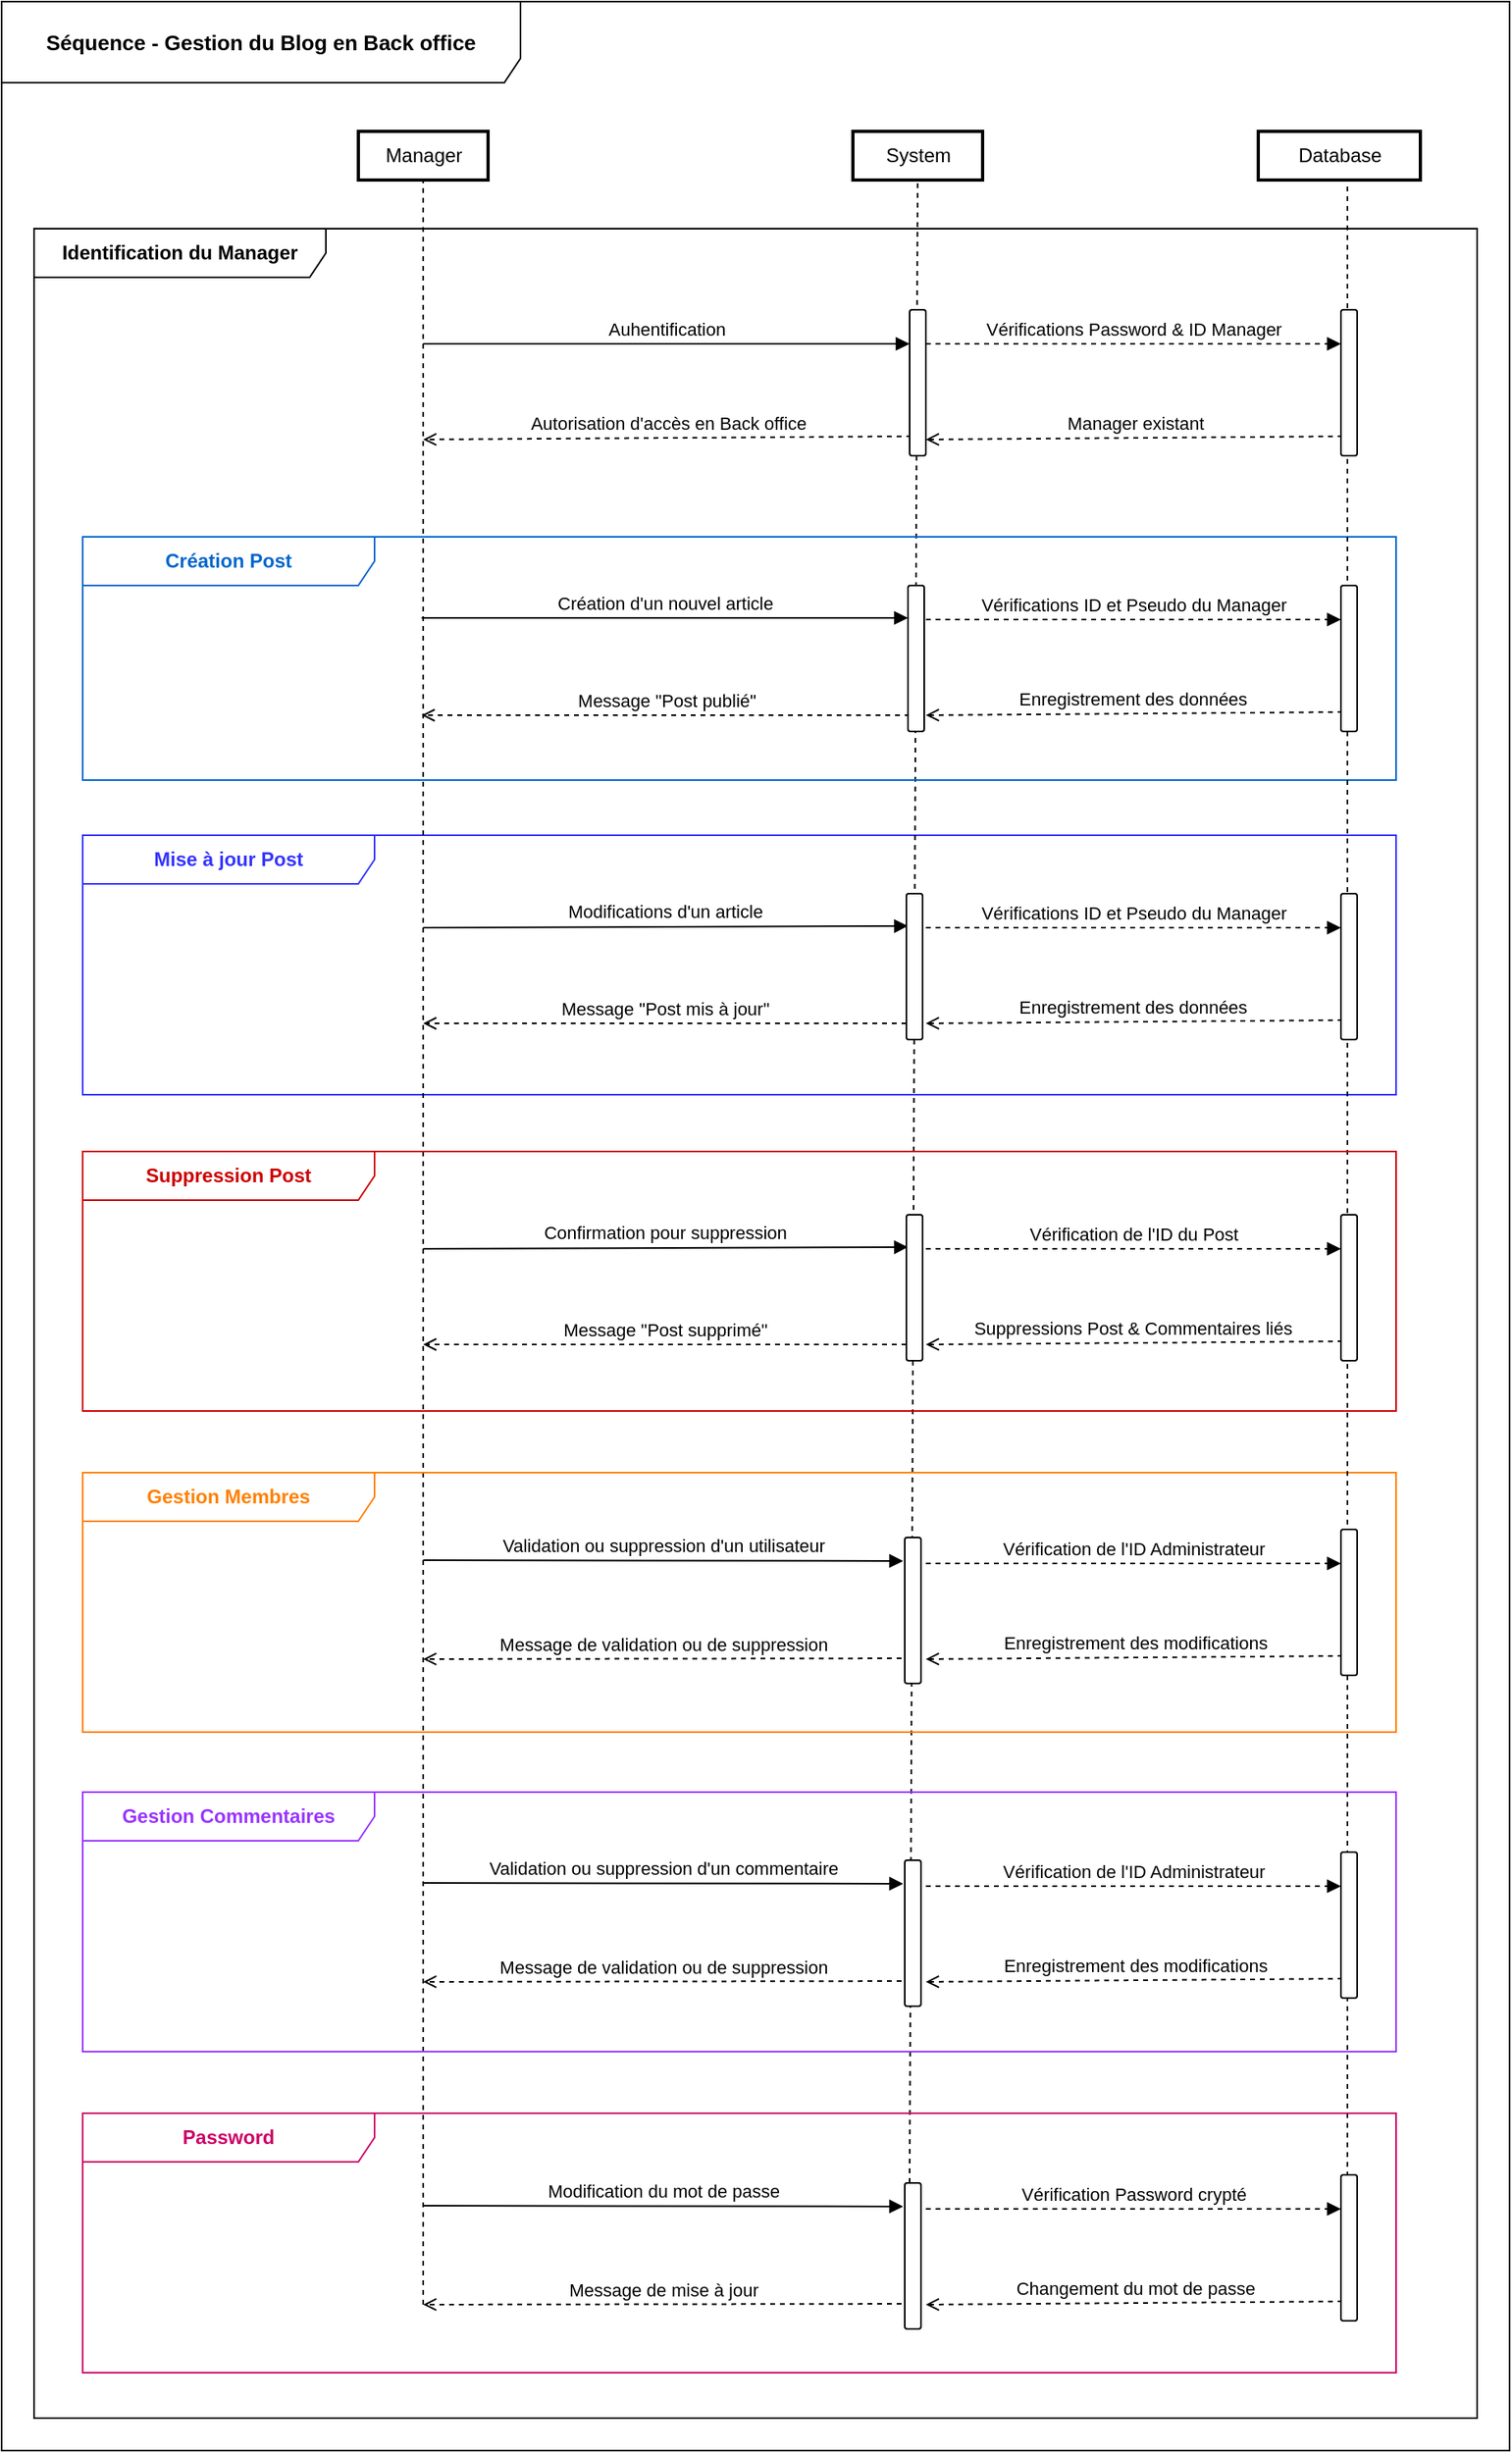 <mxfile version="14.2.6" type="device" pages="3"><diagram id="ELJ9bG99DdslOL1aCos2" name="Page-1"><mxGraphModel dx="2741" dy="540" grid="1" gridSize="10" guides="1" tooltips="1" connect="1" arrows="1" fold="1" page="1" pageScale="1" pageWidth="827" pageHeight="1169" math="0" shadow="0"><root><mxCell id="0"/><mxCell id="1" parent="0"/><mxCell id="jCpgom1voVL1OBIqrfLK-1" value="&lt;div style=&quot;text-align: left&quot;&gt;&lt;span style=&quot;background-color: rgb(255 , 255 , 255)&quot;&gt;&lt;b&gt;&lt;font style=&quot;font-size: 13px&quot;&gt;Séquence - Gestion du Blog en Back office&lt;/font&gt;&lt;/b&gt;&lt;/span&gt;&lt;/div&gt;" style="shape=umlFrame;whiteSpace=wrap;html=1;gradientColor=none;swimlaneFillColor=#ffffff;width=320;height=50;" vertex="1" parent="1"><mxGeometry x="-830" y="70" width="930" height="1510" as="geometry"/></mxCell><mxCell id="jCpgom1voVL1OBIqrfLK-2" value="&lt;div style=&quot;text-align: left&quot;&gt;&lt;span style=&quot;background-color: rgb(255 , 255 , 255)&quot;&gt;&lt;b&gt;Identification du Manager&lt;/b&gt;&lt;/span&gt;&lt;/div&gt;" style="shape=umlFrame;whiteSpace=wrap;html=1;swimlaneFillColor=none;width=180;height=30;" vertex="1" parent="1"><mxGeometry x="-810" y="210" width="890" height="1350" as="geometry"/></mxCell><mxCell id="jCpgom1voVL1OBIqrfLK-3" value="&lt;div style=&quot;text-align: left&quot;&gt;&lt;span style=&quot;background-color: rgb(255 , 255 , 255)&quot;&gt;&lt;b&gt;&lt;font color=&quot;#3333ff&quot;&gt;Mise à jour Post&lt;/font&gt;&lt;/b&gt;&lt;/span&gt;&lt;/div&gt;" style="shape=umlFrame;whiteSpace=wrap;html=1;swimlaneFillColor=none;width=180;height=30;strokeColor=#3333FF;" vertex="1" parent="1"><mxGeometry x="-780" y="584" width="810" height="160" as="geometry"/></mxCell><mxCell id="jCpgom1voVL1OBIqrfLK-4" value="System" style="html=1;rounded=0;perimeterSpacing=2;strokeWidth=2;" vertex="1" parent="1"><mxGeometry x="-305" y="150" width="80" height="30" as="geometry"/></mxCell><mxCell id="jCpgom1voVL1OBIqrfLK-5" value="" style="endArrow=none;dashed=1;html=1;exitX=0.3;exitY=0;exitDx=0;exitDy=0;exitPerimeter=0;" edge="1" parent="1" source="jCpgom1voVL1OBIqrfLK-52" target="jCpgom1voVL1OBIqrfLK-4"><mxGeometry width="50" height="50" relative="1" as="geometry"><mxPoint x="-269" y="982" as="sourcePoint"/><mxPoint x="215.118" y="179.765" as="targetPoint"/></mxGeometry></mxCell><mxCell id="jCpgom1voVL1OBIqrfLK-6" value="" style="endArrow=none;dashed=1;html=1;entryX=0.944;entryY=0.458;entryDx=0;entryDy=0;entryPerimeter=0;" edge="1" parent="1"><mxGeometry width="50" height="50" relative="1" as="geometry"><mxPoint x="-570" y="1490" as="sourcePoint"/><mxPoint x="-570.014" y="177.502" as="targetPoint"/></mxGeometry></mxCell><mxCell id="jCpgom1voVL1OBIqrfLK-7" value="Manager" style="html=1;rounded=0;perimeterSpacing=2;strokeWidth=2;" vertex="1" parent="1"><mxGeometry x="-610" y="150" width="80" height="30" as="geometry"/></mxCell><mxCell id="jCpgom1voVL1OBIqrfLK-8" value="&lt;div style=&quot;text-align: left&quot;&gt;&lt;span style=&quot;background-color: rgb(255 , 255 , 255)&quot;&gt;&lt;b&gt;&lt;font color=&quot;#0066cc&quot;&gt;Création Post&lt;/font&gt;&lt;/b&gt;&lt;/span&gt;&lt;/div&gt;" style="shape=umlFrame;whiteSpace=wrap;html=1;swimlaneFillColor=none;width=180;height=30;strokeColor=#0066CC;" vertex="1" parent="1"><mxGeometry x="-780" y="400" width="810" height="150" as="geometry"/></mxCell><mxCell id="jCpgom1voVL1OBIqrfLK-9" value="Modifications d'un article" style="html=1;verticalAlign=bottom;endArrow=block;fontSize=11;entryX=0.1;entryY=0.222;entryDx=0;entryDy=0;entryPerimeter=0;" edge="1" parent="1" target="jCpgom1voVL1OBIqrfLK-10"><mxGeometry width="80" relative="1" as="geometry"><mxPoint x="-570" y="641" as="sourcePoint"/><mxPoint x="-320" y="640" as="targetPoint"/></mxGeometry></mxCell><mxCell id="jCpgom1voVL1OBIqrfLK-10" value="" style="html=1;points=[];perimeter=orthogonalPerimeter;rounded=1;gradientColor=none;" vertex="1" parent="1"><mxGeometry x="-272" y="620" width="10" height="90" as="geometry"/></mxCell><mxCell id="jCpgom1voVL1OBIqrfLK-11" value="Message &quot;Post mis à jour&quot;" style="html=1;verticalAlign=bottom;endArrow=open;fontSize=11;dashed=1;endFill=0;exitX=0;exitY=0.889;exitDx=0;exitDy=0;exitPerimeter=0;" edge="1" parent="1" source="jCpgom1voVL1OBIqrfLK-10"><mxGeometry width="80" relative="1" as="geometry"><mxPoint x="-330" y="700" as="sourcePoint"/><mxPoint x="-570" y="700" as="targetPoint"/></mxGeometry></mxCell><mxCell id="jCpgom1voVL1OBIqrfLK-12" value="&lt;div style=&quot;text-align: left&quot;&gt;&lt;span style=&quot;background-color: rgb(255 , 255 , 255)&quot;&gt;&lt;b&gt;&lt;font color=&quot;#ff8000&quot;&gt;Gestion Membres&lt;/font&gt;&lt;/b&gt;&lt;/span&gt;&lt;/div&gt;" style="shape=umlFrame;whiteSpace=wrap;html=1;swimlaneFillColor=none;width=180;height=30;strokeColor=#FF8000;" vertex="1" parent="1"><mxGeometry x="-780" y="977" width="810" height="160" as="geometry"/></mxCell><mxCell id="jCpgom1voVL1OBIqrfLK-13" value="" style="html=1;points=[];perimeter=orthogonalPerimeter;rounded=1;gradientColor=none;" vertex="1" parent="1"><mxGeometry x="-273" y="1017" width="10" height="90" as="geometry"/></mxCell><mxCell id="jCpgom1voVL1OBIqrfLK-14" value="Database" style="html=1;rounded=0;perimeterSpacing=2;strokeWidth=2;" vertex="1" parent="1"><mxGeometry x="-55" y="150" width="100" height="30" as="geometry"/></mxCell><mxCell id="jCpgom1voVL1OBIqrfLK-15" value="" style="endArrow=none;dashed=1;html=1;exitX=0.4;exitY=0.011;exitDx=0;exitDy=0;exitPerimeter=0;" edge="1" parent="1" source="jCpgom1voVL1OBIqrfLK-57"><mxGeometry width="50" height="50" relative="1" as="geometry"><mxPoint y="740" as="sourcePoint"/><mxPoint y="180" as="targetPoint"/></mxGeometry></mxCell><mxCell id="jCpgom1voVL1OBIqrfLK-16" value="Auhentification" style="html=1;verticalAlign=bottom;endArrow=block;fontSize=11;" edge="1" parent="1" target="jCpgom1voVL1OBIqrfLK-26"><mxGeometry width="80" relative="1" as="geometry"><mxPoint x="-570" y="281" as="sourcePoint"/><mxPoint x="-378.5" y="280" as="targetPoint"/></mxGeometry></mxCell><mxCell id="jCpgom1voVL1OBIqrfLK-17" value="Autorisation d'accès en Back office" style="html=1;verticalAlign=bottom;endArrow=open;fontSize=11;dashed=1;endFill=0;exitX=0.1;exitY=0.867;exitDx=0;exitDy=0;exitPerimeter=0;" edge="1" parent="1" source="jCpgom1voVL1OBIqrfLK-26"><mxGeometry width="80" relative="1" as="geometry"><mxPoint x="-378.5" y="340.5" as="sourcePoint"/><mxPoint x="-570" y="340" as="targetPoint"/></mxGeometry></mxCell><mxCell id="jCpgom1voVL1OBIqrfLK-18" value="Vérifications Password &amp;amp; ID Manager" style="html=1;verticalAlign=bottom;endArrow=block;fontSize=11;dashed=1;" edge="1" parent="1" target="jCpgom1voVL1OBIqrfLK-20"><mxGeometry width="80" relative="1" as="geometry"><mxPoint x="-260" y="281" as="sourcePoint"/><mxPoint x="-68.5" y="280" as="targetPoint"/></mxGeometry></mxCell><mxCell id="jCpgom1voVL1OBIqrfLK-19" value="Manager existant" style="html=1;verticalAlign=bottom;endArrow=open;fontSize=11;dashed=1;endFill=0;exitX=0.1;exitY=0.867;exitDx=0;exitDy=0;exitPerimeter=0;" edge="1" parent="1" source="jCpgom1voVL1OBIqrfLK-20"><mxGeometry width="80" relative="1" as="geometry"><mxPoint x="-68.5" y="340.5" as="sourcePoint"/><mxPoint x="-260" y="340" as="targetPoint"/></mxGeometry></mxCell><mxCell id="jCpgom1voVL1OBIqrfLK-20" value="" style="html=1;points=[];perimeter=orthogonalPerimeter;rounded=1;gradientColor=none;" vertex="1" parent="1"><mxGeometry x="-4" y="260" width="10" height="90" as="geometry"/></mxCell><mxCell id="jCpgom1voVL1OBIqrfLK-21" value="" style="endArrow=none;dashed=1;html=1;" edge="1" parent="1" target="jCpgom1voVL1OBIqrfLK-20"><mxGeometry width="50" height="50" relative="1" as="geometry"><mxPoint y="350" as="sourcePoint"/><mxPoint y="180" as="targetPoint"/></mxGeometry></mxCell><mxCell id="jCpgom1voVL1OBIqrfLK-22" value="Message &quot;Post publié&quot;" style="html=1;verticalAlign=bottom;endArrow=open;fontSize=11;dashed=1;endFill=0;exitX=0.2;exitY=0.256;exitDx=0;exitDy=0;exitPerimeter=0;" edge="1" parent="1"><mxGeometry width="80" relative="1" as="geometry"><mxPoint x="-270" y="510.04" as="sourcePoint"/><mxPoint x="-571" y="510" as="targetPoint"/><Array as="points"/></mxGeometry></mxCell><mxCell id="jCpgom1voVL1OBIqrfLK-23" value="" style="html=1;points=[];perimeter=orthogonalPerimeter;rounded=1;gradientColor=none;" vertex="1" parent="1"><mxGeometry x="-271" y="430" width="10" height="90" as="geometry"/></mxCell><mxCell id="jCpgom1voVL1OBIqrfLK-24" value="Validation ou suppression d'un utilisateur" style="html=1;verticalAlign=bottom;endArrow=block;fontSize=11;entryX=0.1;entryY=0.222;entryDx=0;entryDy=0;entryPerimeter=0;sourcePerimeterSpacing=0;startSize=6;" edge="1" parent="1"><mxGeometry width="80" relative="1" as="geometry"><mxPoint x="-570" y="1031" as="sourcePoint"/><mxPoint x="-274" y="1031.49" as="targetPoint"/></mxGeometry></mxCell><mxCell id="jCpgom1voVL1OBIqrfLK-25" value="Message de validation ou de suppression" style="html=1;verticalAlign=bottom;endArrow=open;fontSize=11;dashed=1;endFill=0;exitX=0;exitY=0.889;exitDx=0;exitDy=0;exitPerimeter=0;" edge="1" parent="1"><mxGeometry width="80" relative="1" as="geometry"><mxPoint x="-275" y="1091.52" as="sourcePoint"/><mxPoint x="-570" y="1092" as="targetPoint"/></mxGeometry></mxCell><mxCell id="jCpgom1voVL1OBIqrfLK-26" value="" style="html=1;points=[];perimeter=orthogonalPerimeter;rounded=1;gradientColor=none;" vertex="1" parent="1"><mxGeometry x="-270" y="260" width="10" height="90" as="geometry"/></mxCell><mxCell id="jCpgom1voVL1OBIqrfLK-27" value="Création d'un nouvel article" style="html=1;verticalAlign=bottom;endArrow=block;fontSize=11;" edge="1" parent="1"><mxGeometry width="80" relative="1" as="geometry"><mxPoint x="-571" y="450" as="sourcePoint"/><mxPoint x="-271" y="450" as="targetPoint"/></mxGeometry></mxCell><mxCell id="jCpgom1voVL1OBIqrfLK-28" value="Vérifications ID et Pseudo du Manager" style="html=1;verticalAlign=bottom;endArrow=block;fontSize=11;dashed=1;" edge="1" parent="1" target="jCpgom1voVL1OBIqrfLK-30"><mxGeometry width="80" relative="1" as="geometry"><mxPoint x="-260" y="451" as="sourcePoint"/><mxPoint x="-68.5" y="450" as="targetPoint"/></mxGeometry></mxCell><mxCell id="jCpgom1voVL1OBIqrfLK-29" value="Enregistrement des données&amp;nbsp;" style="html=1;verticalAlign=bottom;endArrow=open;fontSize=11;dashed=1;endFill=0;exitX=0.1;exitY=0.867;exitDx=0;exitDy=0;exitPerimeter=0;" edge="1" parent="1" source="jCpgom1voVL1OBIqrfLK-30"><mxGeometry width="80" relative="1" as="geometry"><mxPoint x="-68.5" y="510.5" as="sourcePoint"/><mxPoint x="-260" y="510" as="targetPoint"/></mxGeometry></mxCell><mxCell id="jCpgom1voVL1OBIqrfLK-30" value="" style="html=1;points=[];perimeter=orthogonalPerimeter;rounded=1;gradientColor=none;" vertex="1" parent="1"><mxGeometry x="-4" y="430" width="10" height="90" as="geometry"/></mxCell><mxCell id="jCpgom1voVL1OBIqrfLK-31" value="Vérifications ID et Pseudo du Manager" style="html=1;verticalAlign=bottom;endArrow=block;fontSize=11;dashed=1;" edge="1" parent="1" target="jCpgom1voVL1OBIqrfLK-33"><mxGeometry width="80" relative="1" as="geometry"><mxPoint x="-260" y="641" as="sourcePoint"/><mxPoint x="-68.5" y="640" as="targetPoint"/></mxGeometry></mxCell><mxCell id="jCpgom1voVL1OBIqrfLK-32" value="Enregistrement des données&amp;nbsp;" style="html=1;verticalAlign=bottom;endArrow=open;fontSize=11;dashed=1;endFill=0;exitX=0.1;exitY=0.867;exitDx=0;exitDy=0;exitPerimeter=0;" edge="1" parent="1" source="jCpgom1voVL1OBIqrfLK-33"><mxGeometry width="80" relative="1" as="geometry"><mxPoint x="-68.5" y="700.5" as="sourcePoint"/><mxPoint x="-260" y="700" as="targetPoint"/></mxGeometry></mxCell><mxCell id="jCpgom1voVL1OBIqrfLK-33" value="" style="html=1;points=[];perimeter=orthogonalPerimeter;rounded=1;gradientColor=none;" vertex="1" parent="1"><mxGeometry x="-4" y="620" width="10" height="90" as="geometry"/></mxCell><mxCell id="jCpgom1voVL1OBIqrfLK-34" value="Vérification de l'ID Administrateur" style="html=1;verticalAlign=bottom;endArrow=block;fontSize=11;dashed=1;" edge="1" parent="1" target="jCpgom1voVL1OBIqrfLK-36"><mxGeometry width="80" relative="1" as="geometry"><mxPoint x="-260" y="1033" as="sourcePoint"/><mxPoint x="-68.5" y="1032" as="targetPoint"/></mxGeometry></mxCell><mxCell id="jCpgom1voVL1OBIqrfLK-35" value="Enregistrement des modifications" style="html=1;verticalAlign=bottom;endArrow=open;fontSize=11;dashed=1;endFill=0;exitX=0.1;exitY=0.867;exitDx=0;exitDy=0;exitPerimeter=0;" edge="1" parent="1" source="jCpgom1voVL1OBIqrfLK-36"><mxGeometry width="80" relative="1" as="geometry"><mxPoint x="-68.5" y="1092.5" as="sourcePoint"/><mxPoint x="-260" y="1092" as="targetPoint"/></mxGeometry></mxCell><mxCell id="jCpgom1voVL1OBIqrfLK-36" value="" style="html=1;points=[];perimeter=orthogonalPerimeter;rounded=1;gradientColor=none;" vertex="1" parent="1"><mxGeometry x="-4" y="1012" width="10" height="90" as="geometry"/></mxCell><mxCell id="jCpgom1voVL1OBIqrfLK-37" value="&lt;div style=&quot;text-align: left&quot;&gt;&lt;span style=&quot;background-color: rgb(255 , 255 , 255)&quot;&gt;&lt;b&gt;&lt;font color=&quot;#9933ff&quot;&gt;Gestion Commentaires&lt;/font&gt;&lt;/b&gt;&lt;/span&gt;&lt;/div&gt;" style="shape=umlFrame;whiteSpace=wrap;html=1;swimlaneFillColor=none;width=180;height=30;strokeColor=#9933FF;" vertex="1" parent="1"><mxGeometry x="-780" y="1174" width="810" height="160" as="geometry"/></mxCell><mxCell id="jCpgom1voVL1OBIqrfLK-38" value="" style="html=1;points=[];perimeter=orthogonalPerimeter;rounded=1;gradientColor=none;" vertex="1" parent="1"><mxGeometry x="-273" y="1216" width="10" height="90" as="geometry"/></mxCell><mxCell id="jCpgom1voVL1OBIqrfLK-39" value="Validation ou suppression d'un commentaire" style="html=1;verticalAlign=bottom;endArrow=block;fontSize=11;entryX=0.1;entryY=0.222;entryDx=0;entryDy=0;entryPerimeter=0;sourcePerimeterSpacing=0;startSize=6;" edge="1" parent="1"><mxGeometry width="80" relative="1" as="geometry"><mxPoint x="-570" y="1230" as="sourcePoint"/><mxPoint x="-274" y="1230.49" as="targetPoint"/></mxGeometry></mxCell><mxCell id="jCpgom1voVL1OBIqrfLK-40" value="Message de validation ou de suppression" style="html=1;verticalAlign=bottom;endArrow=open;fontSize=11;dashed=1;endFill=0;exitX=0;exitY=0.889;exitDx=0;exitDy=0;exitPerimeter=0;" edge="1" parent="1"><mxGeometry width="80" relative="1" as="geometry"><mxPoint x="-275" y="1290.52" as="sourcePoint"/><mxPoint x="-570" y="1291" as="targetPoint"/></mxGeometry></mxCell><mxCell id="jCpgom1voVL1OBIqrfLK-41" value="Vérification de l'ID Administrateur" style="html=1;verticalAlign=bottom;endArrow=block;fontSize=11;dashed=1;" edge="1" parent="1" target="jCpgom1voVL1OBIqrfLK-43"><mxGeometry width="80" relative="1" as="geometry"><mxPoint x="-260" y="1232" as="sourcePoint"/><mxPoint x="-68.5" y="1231" as="targetPoint"/></mxGeometry></mxCell><mxCell id="jCpgom1voVL1OBIqrfLK-42" value="Enregistrement des modifications" style="html=1;verticalAlign=bottom;endArrow=open;fontSize=11;dashed=1;endFill=0;exitX=0.1;exitY=0.867;exitDx=0;exitDy=0;exitPerimeter=0;" edge="1" parent="1" source="jCpgom1voVL1OBIqrfLK-43"><mxGeometry width="80" relative="1" as="geometry"><mxPoint x="-68.5" y="1291.5" as="sourcePoint"/><mxPoint x="-260" y="1291" as="targetPoint"/></mxGeometry></mxCell><mxCell id="jCpgom1voVL1OBIqrfLK-43" value="" style="html=1;points=[];perimeter=orthogonalPerimeter;rounded=1;gradientColor=none;" vertex="1" parent="1"><mxGeometry x="-4" y="1211" width="10" height="90" as="geometry"/></mxCell><mxCell id="jCpgom1voVL1OBIqrfLK-44" value="&lt;div style=&quot;text-align: left&quot;&gt;&lt;span style=&quot;background-color: rgb(255 , 255 , 255)&quot;&gt;&lt;b&gt;&lt;font color=&quot;#cc0000&quot;&gt;Suppression Post&lt;/font&gt;&lt;/b&gt;&lt;/span&gt;&lt;/div&gt;" style="shape=umlFrame;whiteSpace=wrap;html=1;swimlaneFillColor=none;width=180;height=30;strokeColor=#CC0000;" vertex="1" parent="1"><mxGeometry x="-780" y="779" width="810" height="160" as="geometry"/></mxCell><mxCell id="jCpgom1voVL1OBIqrfLK-45" value="Confirmation pour suppression" style="html=1;verticalAlign=bottom;endArrow=block;fontSize=11;entryX=0.1;entryY=0.222;entryDx=0;entryDy=0;entryPerimeter=0;" edge="1" parent="1" target="jCpgom1voVL1OBIqrfLK-46"><mxGeometry width="80" relative="1" as="geometry"><mxPoint x="-570" y="839" as="sourcePoint"/><mxPoint x="-320" y="838" as="targetPoint"/></mxGeometry></mxCell><mxCell id="jCpgom1voVL1OBIqrfLK-46" value="" style="html=1;points=[];perimeter=orthogonalPerimeter;rounded=1;gradientColor=none;" vertex="1" parent="1"><mxGeometry x="-272" y="818" width="10" height="90" as="geometry"/></mxCell><mxCell id="jCpgom1voVL1OBIqrfLK-47" value="Message &quot;Post supprimé&quot;" style="html=1;verticalAlign=bottom;endArrow=open;fontSize=11;dashed=1;endFill=0;exitX=0;exitY=0.889;exitDx=0;exitDy=0;exitPerimeter=0;" edge="1" parent="1" source="jCpgom1voVL1OBIqrfLK-46"><mxGeometry width="80" relative="1" as="geometry"><mxPoint x="-330" y="898" as="sourcePoint"/><mxPoint x="-570" y="898" as="targetPoint"/></mxGeometry></mxCell><mxCell id="jCpgom1voVL1OBIqrfLK-48" value="Vérification de l'ID du Post" style="html=1;verticalAlign=bottom;endArrow=block;fontSize=11;dashed=1;" edge="1" parent="1" target="jCpgom1voVL1OBIqrfLK-50"><mxGeometry width="80" relative="1" as="geometry"><mxPoint x="-260" y="839" as="sourcePoint"/><mxPoint x="-68.5" y="838" as="targetPoint"/></mxGeometry></mxCell><mxCell id="jCpgom1voVL1OBIqrfLK-49" value="Suppressions Post &amp;amp; Commentaires liés&amp;nbsp;" style="html=1;verticalAlign=bottom;endArrow=open;fontSize=11;dashed=1;endFill=0;exitX=0.1;exitY=0.867;exitDx=0;exitDy=0;exitPerimeter=0;" edge="1" parent="1" source="jCpgom1voVL1OBIqrfLK-50"><mxGeometry width="80" relative="1" as="geometry"><mxPoint x="-68.5" y="898.5" as="sourcePoint"/><mxPoint x="-260" y="898" as="targetPoint"/></mxGeometry></mxCell><mxCell id="jCpgom1voVL1OBIqrfLK-50" value="" style="html=1;points=[];perimeter=orthogonalPerimeter;rounded=1;gradientColor=none;" vertex="1" parent="1"><mxGeometry x="-4" y="818" width="10" height="90" as="geometry"/></mxCell><mxCell id="jCpgom1voVL1OBIqrfLK-51" value="&lt;div style=&quot;text-align: left&quot;&gt;&lt;span style=&quot;background-color: rgb(255 , 255 , 255)&quot;&gt;&lt;b&gt;&lt;font color=&quot;#cc0066&quot;&gt;Password&lt;/font&gt;&lt;/b&gt;&lt;/span&gt;&lt;/div&gt;" style="shape=umlFrame;whiteSpace=wrap;html=1;swimlaneFillColor=none;width=180;height=30;strokeColor=#CC0066;" vertex="1" parent="1"><mxGeometry x="-780" y="1372" width="810" height="160" as="geometry"/></mxCell><mxCell id="jCpgom1voVL1OBIqrfLK-52" value="" style="html=1;points=[];perimeter=orthogonalPerimeter;rounded=1;gradientColor=none;" vertex="1" parent="1"><mxGeometry x="-273" y="1415" width="10" height="90" as="geometry"/></mxCell><mxCell id="jCpgom1voVL1OBIqrfLK-53" value="Modification du mot de passe" style="html=1;verticalAlign=bottom;endArrow=block;fontSize=11;entryX=0.1;entryY=0.222;entryDx=0;entryDy=0;entryPerimeter=0;sourcePerimeterSpacing=0;startSize=6;" edge="1" parent="1"><mxGeometry width="80" relative="1" as="geometry"><mxPoint x="-570" y="1429" as="sourcePoint"/><mxPoint x="-274" y="1429.49" as="targetPoint"/></mxGeometry></mxCell><mxCell id="jCpgom1voVL1OBIqrfLK-54" value="Message de mise à jour" style="html=1;verticalAlign=bottom;endArrow=open;fontSize=11;dashed=1;endFill=0;exitX=0;exitY=0.889;exitDx=0;exitDy=0;exitPerimeter=0;" edge="1" parent="1"><mxGeometry width="80" relative="1" as="geometry"><mxPoint x="-275" y="1489.52" as="sourcePoint"/><mxPoint x="-570" y="1490" as="targetPoint"/></mxGeometry></mxCell><mxCell id="jCpgom1voVL1OBIqrfLK-55" value="Vérification Password crypté" style="html=1;verticalAlign=bottom;endArrow=block;fontSize=11;dashed=1;" edge="1" parent="1" target="jCpgom1voVL1OBIqrfLK-57"><mxGeometry width="80" relative="1" as="geometry"><mxPoint x="-260" y="1431" as="sourcePoint"/><mxPoint x="-68.5" y="1430" as="targetPoint"/></mxGeometry></mxCell><mxCell id="jCpgom1voVL1OBIqrfLK-56" value="Changement du mot de passe" style="html=1;verticalAlign=bottom;endArrow=open;fontSize=11;dashed=1;endFill=0;exitX=0.1;exitY=0.867;exitDx=0;exitDy=0;exitPerimeter=0;" edge="1" parent="1" source="jCpgom1voVL1OBIqrfLK-57"><mxGeometry width="80" relative="1" as="geometry"><mxPoint x="-68.5" y="1490.5" as="sourcePoint"/><mxPoint x="-260" y="1490" as="targetPoint"/></mxGeometry></mxCell><mxCell id="jCpgom1voVL1OBIqrfLK-57" value="" style="html=1;points=[];perimeter=orthogonalPerimeter;rounded=1;gradientColor=none;" vertex="1" parent="1"><mxGeometry x="-4" y="1410" width="10" height="90" as="geometry"/></mxCell></root></mxGraphModel></diagram><diagram name="Livraison commande" id="XonnSppIGWh4JCSiwIGr"><mxGraphModel dx="1394" dy="764" grid="1" gridSize="10" guides="1" tooltips="1" connect="1" arrows="1" fold="1" page="1" pageScale="1" pageWidth="1654" pageHeight="2336" math="0" shadow="0"><root><mxCell id="WEB0R3l4MGq5iQru9HjV-0"/><mxCell id="WEB0R3l4MGq5iQru9HjV-1" parent="WEB0R3l4MGq5iQru9HjV-0"/><mxCell id="R4cMAtItwCtdMwxK8LPQ-0" value="&lt;div style=&quot;text-align: center&quot;&gt;&lt;span style=&quot;background-color: rgb(255 , 255 , 255)&quot;&gt;&lt;b&gt;Livraison d'une commande&lt;/b&gt;&lt;/span&gt;&lt;/div&gt;" style="shape=umlFrame;whiteSpace=wrap;html=1;gradientColor=none;swimlaneFillColor=#ffffff;width=200;height=30;" parent="WEB0R3l4MGq5iQru9HjV-1" vertex="1"><mxGeometry x="120" y="80" width="1510" height="1390" as="geometry"/></mxCell><mxCell id="w8gGId_1zlBbqXzs5CFl-0" value="&lt;div style=&quot;text-align: left&quot;&gt;&lt;span style=&quot;background-color: rgb(255 , 255 , 255)&quot;&gt;&lt;b&gt;Statut du livreur&lt;/b&gt;&lt;/span&gt;&lt;/div&gt;" style="shape=umlFrame;whiteSpace=wrap;html=1;gradientColor=none;swimlaneFillColor=none;width=130;height=40;strokeColor=#009900;strokeWidth=2;" parent="WEB0R3l4MGq5iQru9HjV-1" vertex="1"><mxGeometry x="140" y="260" width="1110" height="1190" as="geometry"/></mxCell><mxCell id="uwbu0SGi8edDNDlaioiN-0" value="&lt;div style=&quot;text-align: left&quot;&gt;&lt;span style=&quot;background-color: rgb(255 , 255 , 255)&quot;&gt;&lt;b&gt;Calcul temps de livraison&lt;/b&gt;&lt;/span&gt;&lt;/div&gt;" style="shape=umlFrame;whiteSpace=wrap;html=1;gradientColor=none;swimlaneFillColor=none;width=180;height=34;strokeColor=#3399FF;strokeWidth=2;" parent="WEB0R3l4MGq5iQru9HjV-1" vertex="1"><mxGeometry x="174" y="420" width="1048" height="530" as="geometry"/></mxCell><mxCell id="3eG5eJjS178SuLSOCHhJ-0" value="&lt;div style=&quot;text-align: left&quot;&gt;&lt;span style=&quot;background-color: rgb(255 , 255 , 255)&quot;&gt;&lt;b&gt;Acceptation livraison&lt;/b&gt;&lt;/span&gt;&lt;/div&gt;" style="shape=umlFrame;whiteSpace=wrap;html=1;gradientColor=none;swimlaneFillColor=none;width=162;height=30;strokeColor=#FF3333;" parent="WEB0R3l4MGq5iQru9HjV-1" vertex="1"><mxGeometry x="200" y="667" width="1000" height="263" as="geometry"/></mxCell><mxCell id="ssteEtRukq2e38VHEVAg-7" value="&lt;div style=&quot;text-align: left&quot;&gt;&lt;span style=&quot;background-color: rgb(255 , 255 , 255)&quot;&gt;&lt;b&gt;Paiement sur place&lt;/b&gt;&lt;/span&gt;&lt;/div&gt;" style="shape=umlFrame;whiteSpace=wrap;html=1;gradientColor=none;swimlaneFillColor=none;width=146;height=30;strokeColor=#3399FF;strokeWidth=2;" parent="WEB0R3l4MGq5iQru9HjV-1" vertex="1"><mxGeometry x="171" y="1160" width="1048" height="100" as="geometry"/></mxCell><mxCell id="354mneva1Qrx9jrgCuiJ-0" value="" style="shape=umlLifeline;participant=umlActor;perimeter=lifelinePerimeter;whiteSpace=wrap;html=1;container=1;collapsible=0;recursiveResize=0;verticalAlign=top;spacingTop=36;labelBackgroundColor=#ffffff;outlineConnect=0;rounded=1;strokeColor=#009900;gradientColor=none;size=40;" parent="WEB0R3l4MGq5iQru9HjV-1" vertex="1"><mxGeometry x="220" y="150" width="20" height="1290" as="geometry"/></mxCell><mxCell id="T_Lq2l1ZhFdLMep7qThl-0" value="" style="shape=umlLifeline;participant=umlActor;perimeter=lifelinePerimeter;whiteSpace=wrap;html=1;container=1;collapsible=0;recursiveResize=0;verticalAlign=top;spacingTop=36;labelBackgroundColor=#ffffff;outlineConnect=0;rounded=1;strokeColor=#009900;gradientColor=none;size=40;" parent="WEB0R3l4MGq5iQru9HjV-1" vertex="1"><mxGeometry x="940" y="150" width="20" height="1290" as="geometry"/></mxCell><mxCell id="8b4yy8906pjeOTomN8t--4" value="" style="html=1;points=[];perimeter=orthogonalPerimeter;rounded=1;gradientColor=none;" parent="T_Lq2l1ZhFdLMep7qThl-0" vertex="1"><mxGeometry x="5" y="130" width="10" height="130" as="geometry"/></mxCell><mxCell id="WPyGbicEcxAgXqHUyOIj-2" value="" style="html=1;points=[];perimeter=orthogonalPerimeter;rounded=1;gradientColor=none;" parent="T_Lq2l1ZhFdLMep7qThl-0" vertex="1"><mxGeometry x="5" y="830" width="10" height="170" as="geometry"/></mxCell><mxCell id="uOnJpqTVTXsAI9ddlCGG-0" value="" style="shape=umlLifeline;participant=umlActor;perimeter=lifelinePerimeter;whiteSpace=wrap;html=1;container=1;collapsible=0;recursiveResize=0;verticalAlign=top;spacingTop=36;labelBackgroundColor=#ffffff;outlineConnect=0;rounded=1;strokeColor=#009900;gradientColor=none;size=40;" parent="WEB0R3l4MGq5iQru9HjV-1" vertex="1"><mxGeometry x="1150" y="150" width="20" height="1290" as="geometry"/></mxCell><mxCell id="ssteEtRukq2e38VHEVAg-8" value="" style="html=1;points=[];perimeter=orthogonalPerimeter;rounded=1;gradientColor=none;" parent="uOnJpqTVTXsAI9ddlCGG-0" vertex="1"><mxGeometry x="5" y="1035" width="10" height="62" as="geometry"/></mxCell><mxCell id="pNqK_z4IAS50ytQpRtOB-0" value=":Livreur&lt;br&gt;" style="text;html=1;resizable=0;points=[];autosize=1;align=center;verticalAlign=top;spacingTop=-4;" parent="WEB0R3l4MGq5iQru9HjV-1" vertex="1"><mxGeometry x="200" y="200" width="60" height="20" as="geometry"/></mxCell><mxCell id="pNqK_z4IAS50ytQpRtOB-1" value=":Système de &lt;br&gt;géolocalisation" style="text;html=1;resizable=0;points=[];autosize=1;align=center;verticalAlign=top;spacingTop=-4;" parent="WEB0R3l4MGq5iQru9HjV-1" vertex="1"><mxGeometry x="905" y="200" width="90" height="30" as="geometry"/></mxCell><mxCell id="pNqK_z4IAS50ytQpRtOB-2" value=":Système de&lt;br&gt;paiement&lt;br&gt;" style="text;html=1;resizable=0;points=[];autosize=1;align=center;verticalAlign=top;spacingTop=-4;" parent="WEB0R3l4MGq5iQru9HjV-1" vertex="1"><mxGeometry x="1120" y="200" width="80" height="30" as="geometry"/></mxCell><mxCell id="ohSg3kIBQiObtV7oMPIW-0" value=":System" style="html=1;gradientColor=none;rounded=1;" parent="WEB0R3l4MGq5iQru9HjV-1" vertex="1"><mxGeometry x="434" y="150" width="110" height="50" as="geometry"/></mxCell><mxCell id="BLJwd0H3DOx2jD2qijBZ-0" value="" style="endArrow=none;dashed=1;html=1;" parent="WEB0R3l4MGq5iQru9HjV-1" source="ssteEtRukq2e38VHEVAg-4" edge="1"><mxGeometry width="50" height="50" relative="1" as="geometry"><mxPoint x="489" y="280" as="sourcePoint"/><mxPoint x="489" y="200" as="targetPoint"/></mxGeometry></mxCell><mxCell id="gqORri92tehJHnuZKqOa-0" value="envoiAdresseClient()" style="html=1;verticalAlign=bottom;endArrow=block;fontSize=11;exitX=1.247;exitY=0.043;exitDx=0;exitDy=0;exitPerimeter=0;" parent="WEB0R3l4MGq5iQru9HjV-1" edge="1"><mxGeometry width="80" relative="1" as="geometry"><mxPoint x="496.143" y="321.429" as="sourcePoint"/><mxPoint x="945" y="321.429" as="targetPoint"/></mxGeometry></mxCell><mxCell id="CLehg4S_KWj9fMtEqtsN-0" value="positionLivreur()" style="html=1;verticalAlign=bottom;endArrow=block;fontSize=11;" parent="WEB0R3l4MGq5iQru9HjV-1" edge="1"><mxGeometry x="0.25" y="-54" width="80" relative="1" as="geometry"><mxPoint x="955" y="322.833" as="sourcePoint"/><mxPoint x="955" y="382.833" as="targetPoint"/><Array as="points"><mxPoint x="1045" y="322.833"/><mxPoint x="1045" y="382.833"/></Array><mxPoint x="50" y="34" as="offset"/></mxGeometry></mxCell><mxCell id="JFjG7IoQuf7xKy9AYRL7-0" value="returnPositionLivreur" style="html=1;verticalAlign=bottom;endArrow=open;fontSize=11;dashed=1;endFill=0;" parent="WEB0R3l4MGq5iQru9HjV-1" target="8b4yy8906pjeOTomN8t--2" edge="1"><mxGeometry width="80" relative="1" as="geometry"><mxPoint x="945" y="389" as="sourcePoint"/><mxPoint x="432" y="389" as="targetPoint"/></mxGeometry></mxCell><mxCell id="uwbu0SGi8edDNDlaioiN-1" value="" style="endArrow=none;dashed=1;html=1;strokeColor=#3399FF;exitX=-0.001;exitY=0.539;exitDx=0;exitDy=0;exitPerimeter=0;entryX=1.002;entryY=0.535;entryDx=0;entryDy=0;entryPerimeter=0;" parent="WEB0R3l4MGq5iQru9HjV-1" edge="1"><mxGeometry width="50" height="50" relative="1" as="geometry"><mxPoint x="172.941" y="565.353" as="sourcePoint"/><mxPoint x="1223.529" y="564.176" as="targetPoint"/></mxGeometry></mxCell><mxCell id="6GtWOhxDiiX65euD6Abx-0" value="&lt;b&gt;&lt;font color=&quot;#3399ff&quot;&gt;Si durée livraison &amp;gt; 20min&lt;/font&gt;&lt;/b&gt;" style="text;html=1;" parent="WEB0R3l4MGq5iQru9HjV-1" vertex="1"><mxGeometry x="183.5" y="475" width="140" height="30" as="geometry"/></mxCell><mxCell id="6GtWOhxDiiX65euD6Abx-1" value="&lt;b&gt;&lt;font color=&quot;#3399ff&quot;&gt;Si durée livraison &amp;lt; 20min&lt;/font&gt;&lt;/b&gt;" style="text;html=1;" parent="WEB0R3l4MGq5iQru9HjV-1" vertex="1"><mxGeometry x="183.5" y="578" width="140" height="30" as="geometry"/></mxCell><mxCell id="Wh5oMp81qJ1DH_Tn5o5D-0" value="stopLivraison" style="html=1;verticalAlign=bottom;endArrow=open;fontSize=11;dashed=1;endFill=0;" parent="WEB0R3l4MGq5iQru9HjV-1" edge="1"><mxGeometry width="80" relative="1" as="geometry"><mxPoint x="484" y="530.0" as="sourcePoint"/><mxPoint x="231.5" y="530" as="targetPoint"/></mxGeometry></mxCell><mxCell id="Wh5oMp81qJ1DH_Tn5o5D-1" value="startLivraison" style="html=1;verticalAlign=bottom;endArrow=open;fontSize=11;dashed=1;endFill=0;" parent="WEB0R3l4MGq5iQru9HjV-1" edge="1"><mxGeometry width="80" relative="1" as="geometry"><mxPoint x="485" y="876.0" as="sourcePoint"/><mxPoint x="231" y="876" as="targetPoint"/></mxGeometry></mxCell><mxCell id="9GJlBmEMQRUmACbdeUsp-0" value="&lt;font color=&quot;#009900&quot;&gt;&lt;b&gt;Si statut = libre&lt;/b&gt;&lt;/font&gt;" style="text;html=1;resizable=0;points=[];autosize=1;align=left;verticalAlign=top;spacingTop=-4;fontSize=11;strokeWidth=1;" parent="WEB0R3l4MGq5iQru9HjV-1" vertex="1"><mxGeometry x="150" y="313" width="90" height="10" as="geometry"/></mxCell><mxCell id="_9ehdp3Di0DgGZwLJUIL-0" value="" style="endArrow=none;dashed=1;html=1;strokeColor=#009900;exitX=-0.001;exitY=0.748;exitDx=0;exitDy=0;exitPerimeter=0;" parent="WEB0R3l4MGq5iQru9HjV-1" edge="1"><mxGeometry width="50" height="50" relative="1" as="geometry"><mxPoint x="140" y="976" as="sourcePoint"/><mxPoint x="1250" y="979" as="targetPoint"/></mxGeometry></mxCell><mxCell id="8b4yy8906pjeOTomN8t--2" value="" style="html=1;points=[];perimeter=orthogonalPerimeter;rounded=1;gradientColor=none;" parent="WEB0R3l4MGq5iQru9HjV-1" vertex="1"><mxGeometry x="484" y="280" width="10" height="380" as="geometry"/></mxCell><mxCell id="8b4yy8906pjeOTomN8t--5" value="affichageInfosLivraison" style="html=1;verticalAlign=bottom;endArrow=open;fontSize=11;dashed=1;endFill=0;" parent="WEB0R3l4MGq5iQru9HjV-1" edge="1"><mxGeometry width="80" relative="1" as="geometry"><mxPoint x="484" y="635.0" as="sourcePoint"/><mxPoint x="230" y="635.0" as="targetPoint"/></mxGeometry></mxCell><mxCell id="WPyGbicEcxAgXqHUyOIj-0" value="modificationStatut" style="html=1;verticalAlign=bottom;endArrow=open;fontSize=11;dashed=1;endFill=0;exitX=0.6;exitY=0.978;exitDx=0;exitDy=0;exitPerimeter=0;" parent="WEB0R3l4MGq5iQru9HjV-1" edge="1"><mxGeometry width="80" relative="1" as="geometry"><mxPoint x="491.429" y="906.0" as="sourcePoint"/><mxPoint x="230.071" y="906.0" as="targetPoint"/></mxGeometry></mxCell><mxCell id="WPyGbicEcxAgXqHUyOIj-1" value="&lt;font color=&quot;#009900&quot;&gt;&lt;b&gt;Si statut = en livraison&lt;/b&gt;&lt;/font&gt;" style="text;html=1;resizable=0;points=[];autosize=1;align=left;verticalAlign=top;spacingTop=-4;fontSize=11;strokeWidth=1;" parent="WEB0R3l4MGq5iQru9HjV-1" vertex="1"><mxGeometry x="150" y="990" width="130" height="10" as="geometry"/></mxCell><mxCell id="WPyGbicEcxAgXqHUyOIj-3" value="positionLivreur()" style="html=1;verticalAlign=bottom;endArrow=block;fontSize=11;entryX=1.265;entryY=0.307;entryDx=0;entryDy=0;entryPerimeter=0;" parent="WEB0R3l4MGq5iQru9HjV-1" edge="1"><mxGeometry x="0.166" y="-47" width="80" relative="1" as="geometry"><mxPoint x="955" y="1016.333" as="sourcePoint"/><mxPoint x="957.647" y="1048.676" as="targetPoint"/><Array as="points"><mxPoint x="1045" y="1016.333"/><mxPoint x="1045" y="1048.5"/><mxPoint x="1000" y="1048.5"/></Array><mxPoint x="45" y="35" as="offset"/></mxGeometry></mxCell><mxCell id="WPyGbicEcxAgXqHUyOIj-4" value="" style="html=1;points=[];perimeter=orthogonalPerimeter;rounded=1;gradientColor=none;" parent="WEB0R3l4MGq5iQru9HjV-1" vertex="1"><mxGeometry x="484" y="975" width="10" height="175" as="geometry"/></mxCell><mxCell id="WPyGbicEcxAgXqHUyOIj-5" value="returnPositionLivreur" style="html=1;verticalAlign=bottom;endArrow=open;fontSize=11;dashed=1;endFill=0;" parent="WEB0R3l4MGq5iQru9HjV-1" target="WPyGbicEcxAgXqHUyOIj-4" edge="1"><mxGeometry width="80" relative="1" as="geometry"><mxPoint x="945" y="1046.5" as="sourcePoint"/><mxPoint x="510" y="1047" as="targetPoint"/></mxGeometry></mxCell><mxCell id="WPyGbicEcxAgXqHUyOIj-8" value="actualisationPosition()" style="html=1;verticalAlign=bottom;endArrow=block;fontSize=11;entryX=1.265;entryY=0.307;entryDx=0;entryDy=0;entryPerimeter=0;" parent="WEB0R3l4MGq5iQru9HjV-1" edge="1"><mxGeometry x="0.166" y="-68" width="80" relative="1" as="geometry"><mxPoint x="494" y="1081.333" as="sourcePoint"/><mxPoint x="496.647" y="1113.676" as="targetPoint"/><Array as="points"><mxPoint x="584" y="1081.333"/><mxPoint x="584" y="1113.5"/><mxPoint x="539" y="1113.5"/></Array><mxPoint x="68" y="61" as="offset"/></mxGeometry></mxCell><mxCell id="WPyGbicEcxAgXqHUyOIj-9" value="modificationStatut" style="html=1;verticalAlign=bottom;endArrow=open;fontSize=11;dashed=1;endFill=0;" parent="WEB0R3l4MGq5iQru9HjV-1" source="WPyGbicEcxAgXqHUyOIj-4" edge="1"><mxGeometry width="80" relative="1" as="geometry"><mxPoint x="421.5" y="1030.0" as="sourcePoint"/><mxPoint x="230" y="1030.0" as="targetPoint"/></mxGeometry></mxCell><mxCell id="_aDwpZCUw8sMrqua1Jy7-0" value="actualisationPageLivraison" style="html=1;verticalAlign=bottom;endArrow=open;fontSize=11;dashed=1;endFill=0;" parent="WEB0R3l4MGq5iQru9HjV-1" edge="1"><mxGeometry x="0.247" y="-2" width="80" relative="1" as="geometry"><mxPoint x="484" y="1132.5" as="sourcePoint"/><mxPoint x="349.324" y="1132.5" as="targetPoint"/><mxPoint as="offset"/></mxGeometry></mxCell><mxCell id="ssteEtRukq2e38VHEVAg-0" value="" style="shape=umlLifeline;participant=umlActor;perimeter=lifelinePerimeter;whiteSpace=wrap;html=1;container=1;collapsible=0;recursiveResize=0;verticalAlign=top;spacingTop=36;labelBackgroundColor=#ffffff;outlineConnect=0;rounded=1;strokeColor=#009900;gradientColor=none;size=40;" parent="WEB0R3l4MGq5iQru9HjV-1" vertex="1"><mxGeometry x="340" y="150" width="20" height="1290" as="geometry"/></mxCell><mxCell id="ssteEtRukq2e38VHEVAg-1" value=":Acheteur&lt;br&gt;" style="text;html=1;resizable=0;points=[];autosize=1;align=center;verticalAlign=top;spacingTop=-4;" parent="WEB0R3l4MGq5iQru9HjV-1" vertex="1"><mxGeometry x="315" y="200" width="70" height="20" as="geometry"/></mxCell><mxCell id="ssteEtRukq2e38VHEVAg-2" value="" style="endArrow=none;dashed=1;html=1;strokeColor=#009900;exitX=-0.001;exitY=0.748;exitDx=0;exitDy=0;exitPerimeter=0;" parent="WEB0R3l4MGq5iQru9HjV-1" edge="1"><mxGeometry width="50" height="50" relative="1" as="geometry"><mxPoint x="143" y="1273" as="sourcePoint"/><mxPoint x="1253" y="1276.0" as="targetPoint"/></mxGeometry></mxCell><mxCell id="ssteEtRukq2e38VHEVAg-3" value="&lt;font color=&quot;#009900&quot;&gt;&lt;b&gt;Si statut = livraison terminée&lt;/b&gt;&lt;/font&gt;" style="text;html=1;resizable=0;points=[];autosize=1;align=left;verticalAlign=top;spacingTop=-4;fontSize=11;strokeWidth=1;" parent="WEB0R3l4MGq5iQru9HjV-1" vertex="1"><mxGeometry x="150" y="1293" width="160" height="10" as="geometry"/></mxCell><mxCell id="ssteEtRukq2e38VHEVAg-4" value="" style="html=1;points=[];perimeter=orthogonalPerimeter;rounded=1;gradientColor=none;" parent="WEB0R3l4MGq5iQru9HjV-1" vertex="1"><mxGeometry x="484" y="1313" width="10" height="117" as="geometry"/></mxCell><mxCell id="ssteEtRukq2e38VHEVAg-5" value="modificationStatut" style="html=1;verticalAlign=bottom;endArrow=open;fontSize=11;dashed=1;endFill=0;" parent="WEB0R3l4MGq5iQru9HjV-1" edge="1"><mxGeometry width="80" relative="1" as="geometry"><mxPoint x="484" y="1356.0" as="sourcePoint"/><mxPoint x="230" y="1356.0" as="targetPoint"/></mxGeometry></mxCell><mxCell id="ssteEtRukq2e38VHEVAg-9" value="notificationPaiementValide()" style="html=1;verticalAlign=bottom;endArrow=block;fontSize=11;exitX=1.247;exitY=0.043;exitDx=0;exitDy=0;exitPerimeter=0;" parent="WEB0R3l4MGq5iQru9HjV-1" target="ssteEtRukq2e38VHEVAg-8" edge="1"><mxGeometry width="80" relative="1" as="geometry"><mxPoint x="230.143" y="1219.929" as="sourcePoint"/><mxPoint x="679" y="1219.929" as="targetPoint"/></mxGeometry></mxCell><mxCell id="ssteEtRukq2e38VHEVAg-11" value="livraisonTerminee" style="html=1;verticalAlign=bottom;endArrow=open;fontSize=11;dashed=1;endFill=0;" parent="WEB0R3l4MGq5iQru9HjV-1" edge="1"><mxGeometry width="80" relative="1" as="geometry"><mxPoint x="484" y="1420" as="sourcePoint"/><mxPoint x="349.071" y="1420" as="targetPoint"/></mxGeometry></mxCell><mxCell id="ssteEtRukq2e38VHEVAg-12" value="modificationStock()" style="html=1;verticalAlign=bottom;endArrow=block;fontSize=11;entryX=1.265;entryY=0.307;entryDx=0;entryDy=0;entryPerimeter=0;" parent="WEB0R3l4MGq5iQru9HjV-1" edge="1"><mxGeometry x="0.166" y="-56" width="80" relative="1" as="geometry"><mxPoint x="494" y="1369" as="sourcePoint"/><mxPoint x="496.647" y="1402" as="targetPoint"/><Array as="points"><mxPoint x="584" y="1369.333"/><mxPoint x="584" y="1401.5"/><mxPoint x="539" y="1401.5"/></Array><mxPoint x="57" y="51" as="offset"/></mxGeometry></mxCell><mxCell id="ssteEtRukq2e38VHEVAg-13" value="modifiicationStatut(enLivraison)" style="html=1;verticalAlign=bottom;endArrow=block;fontSize=11;entryX=1.265;entryY=0.307;entryDx=0;entryDy=0;entryPerimeter=0;" parent="WEB0R3l4MGq5iQru9HjV-1" edge="1"><mxGeometry x="0.166" y="-96" width="80" relative="1" as="geometry"><mxPoint x="495" y="873" as="sourcePoint"/><mxPoint x="497.647" y="906" as="targetPoint"/><Array as="points"><mxPoint x="585" y="873.333"/><mxPoint x="585" y="905.5"/><mxPoint x="540" y="905.5"/></Array><mxPoint x="97" y="94" as="offset"/></mxGeometry></mxCell><mxCell id="ssteEtRukq2e38VHEVAg-14" value="modifiicationStatut(libre)" style="html=1;verticalAlign=bottom;endArrow=block;fontSize=11;entryX=1.265;entryY=0.307;entryDx=0;entryDy=0;entryPerimeter=0;" parent="WEB0R3l4MGq5iQru9HjV-1" edge="1"><mxGeometry x="0.166" y="76" width="80" relative="1" as="geometry"><mxPoint x="494" y="1324.5" as="sourcePoint"/><mxPoint x="496.647" y="1357.5" as="targetPoint"/><Array as="points"><mxPoint x="584" y="1324.833"/><mxPoint x="584" y="1357"/><mxPoint x="539" y="1357"/></Array><mxPoint x="77" y="-76" as="offset"/></mxGeometry></mxCell><mxCell id="r1wm_qi4GN-fAcNsKdHm-0" value="Pour obtenir le statut libre, le livreur doit être connecté à la plateforme ExpressFood avec les identifiants fournis lors de son inscription" style="shape=note;whiteSpace=wrap;html=1;size=14;verticalAlign=top;align=left;spacingTop=5;rounded=1;gradientColor=none;spacingLeft=8;spacingRight=8;" parent="WEB0R3l4MGq5iQru9HjV-1" vertex="1"><mxGeometry x="1279" y="260" width="331" height="60" as="geometry"/></mxCell><mxCell id="r1wm_qi4GN-fAcNsKdHm-1" value="Pour se rendre &quot;indisponible&quot;, le livreur doit se déconnecter de la plateforme." style="shape=note;whiteSpace=wrap;html=1;size=14;verticalAlign=top;align=left;spacingTop=5;rounded=1;gradientColor=none;spacingLeft=8;spacingRight=8;" parent="WEB0R3l4MGq5iQru9HjV-1" vertex="1"><mxGeometry x="1270" y="1295.714" width="331" height="60" as="geometry"/></mxCell><mxCell id="r1wm_qi4GN-fAcNsKdHm-2" value="envoiAdresseClient()" style="html=1;verticalAlign=bottom;endArrow=block;fontSize=11;entryX=1.265;entryY=0.307;entryDx=0;entryDy=0;entryPerimeter=0;" parent="WEB0R3l4MGq5iQru9HjV-1" edge="1"><mxGeometry x="0.166" y="-66" width="80" relative="1" as="geometry"><mxPoint x="494" y="603.0" as="sourcePoint"/><mxPoint x="496.647" y="636" as="targetPoint"/><Array as="points"><mxPoint x="584" y="603.333"/><mxPoint x="584" y="635.5"/><mxPoint x="539" y="635.5"/></Array><mxPoint x="67" y="59" as="offset"/></mxGeometry></mxCell><mxCell id="r1wm_qi4GN-fAcNsKdHm-6" value="En statut libre, le livreur reçoit les commandes des clients dans son périmètre. Il reste néanmoins libre d'accepter ou de refuser des livraisons" style="shape=note;whiteSpace=wrap;html=1;size=14;verticalAlign=top;align=left;spacingTop=5;rounded=1;gradientColor=none;spacingLeft=8;spacingRight=8;" parent="WEB0R3l4MGq5iQru9HjV-1" vertex="1"><mxGeometry x="1260" y="667" width="331" height="60" as="geometry"/></mxCell><mxCell id="3eG5eJjS178SuLSOCHhJ-1" value="&lt;b&gt;&lt;font color=&quot;#ff3333&quot;&gt;Si refus livraison&lt;/font&gt;&lt;/b&gt;" style="text;html=1;" parent="WEB0R3l4MGq5iQru9HjV-1" vertex="1"><mxGeometry x="215" y="710" width="140" height="30" as="geometry"/></mxCell><mxCell id="3eG5eJjS178SuLSOCHhJ-2" value="" style="html=1;points=[];perimeter=orthogonalPerimeter;rounded=1;gradientColor=none;" parent="WEB0R3l4MGq5iQru9HjV-1" vertex="1"><mxGeometry x="484" y="695" width="10" height="86" as="geometry"/></mxCell><mxCell id="3eG5eJjS178SuLSOCHhJ-3" value="livreurSuivant()" style="html=1;verticalAlign=bottom;endArrow=block;fontSize=11;entryX=1.265;entryY=0.307;entryDx=0;entryDy=0;entryPerimeter=0;" parent="WEB0R3l4MGq5iQru9HjV-1" edge="1"><mxGeometry x="0.166" y="-47" width="80" relative="1" as="geometry"><mxPoint x="494" y="707.0" as="sourcePoint"/><mxPoint x="496.647" y="740" as="targetPoint"/><Array as="points"><mxPoint x="584" y="707.333"/><mxPoint x="584" y="739.5"/><mxPoint x="539" y="739.5"/></Array><mxPoint x="47" y="38" as="offset"/></mxGeometry></mxCell><mxCell id="3eG5eJjS178SuLSOCHhJ-4" value="&lt;b&gt;&lt;font color=&quot;#ff3333&quot;&gt;Si livraison acceptée&lt;/font&gt;&lt;/b&gt;" style="text;html=1;" parent="WEB0R3l4MGq5iQru9HjV-1" vertex="1"><mxGeometry x="215" y="805" width="140" height="30" as="geometry"/></mxCell><mxCell id="3eG5eJjS178SuLSOCHhJ-5" value="" style="html=1;points=[];perimeter=orthogonalPerimeter;rounded=1;gradientColor=none;" parent="WEB0R3l4MGq5iQru9HjV-1" vertex="1"><mxGeometry x="484" y="821" width="10" height="100" as="geometry"/></mxCell><mxCell id="3eG5eJjS178SuLSOCHhJ-6" value="Choix du livreur suivant dans la liste des livreurs les plus proches de l'adresse du client." style="shape=note;whiteSpace=wrap;html=1;size=14;verticalAlign=top;align=left;spacingTop=5;rounded=1;gradientColor=none;spacingLeft=8;spacingRight=8;" parent="WEB0R3l4MGq5iQru9HjV-1" vertex="1"><mxGeometry x="709.5" y="695" width="331" height="60" as="geometry"/></mxCell><mxCell id="3eG5eJjS178SuLSOCHhJ-7" value="" style="endArrow=none;dashed=1;html=1;strokeColor=#FF3333;entryX=1.002;entryY=0.464;entryDx=0;entryDy=0;entryPerimeter=0;" parent="WEB0R3l4MGq5iQru9HjV-1" target="3eG5eJjS178SuLSOCHhJ-0" edge="1"><mxGeometry width="50" height="50" relative="1" as="geometry"><mxPoint x="199" y="789" as="sourcePoint"/><mxPoint x="1233.529" y="574.176" as="targetPoint"/></mxGeometry></mxCell><mxCell id="FhEEDC7NcTs69Y7kPfxC-0" value="&lt;font color=&quot;#009900&quot;&gt;&lt;b&gt;&amp;amp; ≠ indisponible&lt;/b&gt;&lt;br&gt;&lt;/font&gt;" style="text;html=1;resizable=0;points=[];autosize=1;align=left;verticalAlign=top;spacingTop=-4;fontSize=11;strokeWidth=1;" vertex="1" parent="WEB0R3l4MGq5iQru9HjV-1"><mxGeometry x="150" y="340" width="100" height="10" as="geometry"/></mxCell><mxCell id="FhEEDC7NcTs69Y7kPfxC-1" value="Le livreur peut choisir deux statuts : libre ou indisponible. Les deux autres statuts (enCours et livraisonTerminée) sont automatiquement ajoutés lorque le livreur prend une commande et lorsqu'il a finit la livraison" style="shape=note;whiteSpace=wrap;html=1;size=14;verticalAlign=top;align=left;spacingTop=5;rounded=1;gradientColor=none;spacingLeft=8;spacingRight=8;" vertex="1" parent="WEB0R3l4MGq5iQru9HjV-1"><mxGeometry x="1279" y="340" width="331" height="80" as="geometry"/></mxCell></root></mxGraphModel></diagram><diagram name="Ajout plat du jour" id="8MAfA7Tixy7vi2Dx09Yf"><mxGraphModel dx="1394" dy="764" grid="1" gridSize="10" guides="1" tooltips="1" connect="1" arrows="1" fold="1" page="1" pageScale="1" pageWidth="1654" pageHeight="2336" math="0" shadow="0"><root><mxCell id="YE4TnGzsQv0I86IZ4org-0"/><mxCell id="YE4TnGzsQv0I86IZ4org-1" parent="YE4TnGzsQv0I86IZ4org-0"/><mxCell id="mm7ky6yUWi7vb0nVWVHq-0" value="&lt;div style=&quot;text-align: center&quot;&gt;&lt;span style=&quot;background-color: rgb(255 , 255 , 255)&quot;&gt;&lt;b&gt;Ajout d'un plat du jour&lt;/b&gt;&lt;/span&gt;&lt;/div&gt;" style="shape=umlFrame;whiteSpace=wrap;html=1;gradientColor=none;swimlaneFillColor=#ffffff;width=160;height=30;" parent="YE4TnGzsQv0I86IZ4org-1" vertex="1"><mxGeometry x="120" y="70" width="1150" height="550" as="geometry"/></mxCell><mxCell id="Wvd6_JBo3mFom1m9VW0S-0" value="" style="shape=umlLifeline;participant=umlActor;perimeter=lifelinePerimeter;whiteSpace=wrap;html=1;container=1;collapsible=0;recursiveResize=0;verticalAlign=top;spacingTop=36;labelBackgroundColor=#ffffff;outlineConnect=0;rounded=1;strokeColor=#009900;gradientColor=none;size=40;" parent="YE4TnGzsQv0I86IZ4org-1" vertex="1"><mxGeometry x="220" y="150" width="20" height="450" as="geometry"/></mxCell><mxCell id="WXjxb9LahpzxPWxsukQ4-0" value=":Express Food" style="text;html=1;resizable=0;points=[];autosize=1;align=center;verticalAlign=top;spacingTop=-4;" parent="YE4TnGzsQv0I86IZ4org-1" vertex="1"><mxGeometry x="185" y="200" width="90" height="20" as="geometry"/></mxCell><mxCell id="WXjxb9LahpzxPWxsukQ4-1" value="" style="shape=umlLifeline;participant=umlActor;perimeter=lifelinePerimeter;whiteSpace=wrap;html=1;container=1;collapsible=0;recursiveResize=0;verticalAlign=top;spacingTop=36;labelBackgroundColor=#ffffff;outlineConnect=0;rounded=1;strokeColor=#009900;gradientColor=none;size=40;" parent="YE4TnGzsQv0I86IZ4org-1" vertex="1"><mxGeometry x="1040" y="150" width="20" height="440" as="geometry"/></mxCell><mxCell id="KDgxrNgUy-xnUIdBZvO_-3" value="" style="html=1;points=[];perimeter=orthogonalPerimeter;rounded=1;gradientColor=none;" parent="WXjxb9LahpzxPWxsukQ4-1" vertex="1"><mxGeometry x="5" y="370" width="10" height="70" as="geometry"/></mxCell><mxCell id="WXjxb9LahpzxPWxsukQ4-2" value=":Livreur" style="text;html=1;resizable=0;points=[];autosize=1;align=center;verticalAlign=top;spacingTop=-4;" parent="YE4TnGzsQv0I86IZ4org-1" vertex="1"><mxGeometry x="1019" y="200" width="60" height="20" as="geometry"/></mxCell><mxCell id="hxAVchDXLeMo5kcyc6W4-0" value=":System" style="html=1;gradientColor=none;rounded=1;" parent="YE4TnGzsQv0I86IZ4org-1" vertex="1"><mxGeometry x="370" y="150" width="110" height="50" as="geometry"/></mxCell><mxCell id="UvrnLz4J4bBoY4CVBqbr-0" value="" style="endArrow=none;dashed=1;html=1;entryX=0.5;entryY=1;entryDx=0;entryDy=0;" parent="YE4TnGzsQv0I86IZ4org-1" source="KDgxrNgUy-xnUIdBZvO_-6" target="hxAVchDXLeMo5kcyc6W4-0" edge="1"><mxGeometry width="50" height="50" relative="1" as="geometry"><mxPoint x="450" y="300" as="sourcePoint"/><mxPoint x="450" y="220" as="targetPoint"/></mxGeometry></mxCell><mxCell id="NkkEx_kRzObVMWdDxZs4-0" value="" style="html=1;points=[];perimeter=orthogonalPerimeter;rounded=1;gradientColor=none;" parent="YE4TnGzsQv0I86IZ4org-1" vertex="1"><mxGeometry x="420" y="240" width="10" height="90" as="geometry"/></mxCell><mxCell id="MHEDTV41nVMyWTHFnZAB-0" value="ajoutPlat()" style="html=1;verticalAlign=bottom;endArrow=block;fontSize=11;entryX=0.1;entryY=0.003;entryDx=0;entryDy=0;entryPerimeter=0;" parent="YE4TnGzsQv0I86IZ4org-1" edge="1"><mxGeometry width="80" relative="1" as="geometry"><mxPoint x="229.5" y="260" as="sourcePoint"/><mxPoint x="421" y="260" as="targetPoint"/></mxGeometry></mxCell><mxCell id="MHEDTV41nVMyWTHFnZAB-1" value="ajoutCat()" style="html=1;verticalAlign=bottom;endArrow=block;fontSize=11;entryX=0.1;entryY=0.003;entryDx=0;entryDy=0;entryPerimeter=0;" parent="YE4TnGzsQv0I86IZ4org-1" edge="1"><mxGeometry width="80" relative="1" as="geometry"><mxPoint x="230" y="290" as="sourcePoint"/><mxPoint x="421.5" y="290" as="targetPoint"/></mxGeometry></mxCell><mxCell id="hMRDo__IAQ1Sm7J7JQrq-0" value="Catégories : plat ou dessert" style="shape=note;whiteSpace=wrap;html=1;size=14;verticalAlign=top;align=left;spacingTop=5;rounded=1;gradientColor=none;spacingLeft=8;spacingRight=8;" parent="YE4TnGzsQv0I86IZ4org-1" vertex="1"><mxGeometry x="460" y="270" width="220" height="35" as="geometry"/></mxCell><mxCell id="hMRDo__IAQ1Sm7J7JQrq-1" value="ajoutInfoPlat(newPlat)" style="html=1;verticalAlign=bottom;endArrow=block;fontSize=11;entryX=0.1;entryY=0.003;entryDx=0;entryDy=0;entryPerimeter=0;" parent="YE4TnGzsQv0I86IZ4org-1" edge="1"><mxGeometry width="80" relative="1" as="geometry"><mxPoint x="230" y="359.5" as="sourcePoint"/><mxPoint x="421.5" y="359.5" as="targetPoint"/></mxGeometry></mxCell><mxCell id="hMRDo__IAQ1Sm7J7JQrq-2" value="" style="html=1;points=[];perimeter=orthogonalPerimeter;rounded=1;gradientColor=none;" parent="YE4TnGzsQv0I86IZ4org-1" vertex="1"><mxGeometry x="420" y="360" width="10" height="140" as="geometry"/></mxCell><mxCell id="qL8tGVy3FqZbVVb4OJ63-0" value="&amp;lt;&amp;lt;create&amp;gt;&amp;gt;" style="html=1;verticalAlign=bottom;endArrow=open;fontSize=11;entryX=0.1;entryY=0.003;entryDx=0;entryDy=0;entryPerimeter=0;dashed=1;endFill=0;" parent="YE4TnGzsQv0I86IZ4org-1" edge="1"><mxGeometry width="80" relative="1" as="geometry"><mxPoint x="430" y="384" as="sourcePoint"/><mxPoint x="661.5" y="384" as="targetPoint"/></mxGeometry></mxCell><mxCell id="6fls93xjgaRHe7UkkMuP-0" value="newPlat: Plat" style="html=1;gradientColor=none;rounded=1;" parent="YE4TnGzsQv0I86IZ4org-1" vertex="1"><mxGeometry x="660" y="359.794" width="110" height="50" as="geometry"/></mxCell><mxCell id="LH6eF-f5HkkYo6rindWl-0" value="" style="html=1;points=[];perimeter=orthogonalPerimeter;rounded=1;gradientColor=none;" parent="YE4TnGzsQv0I86IZ4org-1" vertex="1"><mxGeometry x="710" y="470" width="10" height="30" as="geometry"/></mxCell><mxCell id="LH6eF-f5HkkYo6rindWl-1" value="returnInfoPlat" style="html=1;verticalAlign=bottom;endArrow=open;fontSize=11;dashed=1;endFill=0;" parent="YE4TnGzsQv0I86IZ4org-1" source="LH6eF-f5HkkYo6rindWl-0" edge="1"><mxGeometry width="80" relative="1" as="geometry"><mxPoint x="661.5" y="490" as="sourcePoint"/><mxPoint x="430" y="490" as="targetPoint"/></mxGeometry></mxCell><mxCell id="LH6eF-f5HkkYo6rindWl-2" value="ajoutPlat" style="html=1;verticalAlign=bottom;endArrow=open;fontSize=11;dashed=1;endFill=0;" parent="YE4TnGzsQv0I86IZ4org-1" edge="1"><mxGeometry width="80" relative="1" as="geometry"><mxPoint x="420" y="490.0" as="sourcePoint"/><mxPoint x="230" y="490" as="targetPoint"/></mxGeometry></mxCell><mxCell id="KDgxrNgUy-xnUIdBZvO_-0" value="Ajout du plat dans la base de donnée" style="shape=note;whiteSpace=wrap;html=1;size=14;verticalAlign=top;align=left;spacingTop=5;rounded=1;gradientColor=none;spacingLeft=8;spacingRight=8;" parent="YE4TnGzsQv0I86IZ4org-1" vertex="1"><mxGeometry x="767.5" y="465" width="230" height="35" as="geometry"/></mxCell><mxCell id="KDgxrNgUy-xnUIdBZvO_-2" value="- Titre du plat&lt;br&gt;- Description&lt;br&gt;- Stock&lt;br&gt;- Prix&lt;br&gt;" style="shape=note;whiteSpace=wrap;html=1;size=14;verticalAlign=top;align=left;spacingTop=5;rounded=1;gradientColor=none;spacingLeft=8;spacingRight=8;" parent="YE4TnGzsQv0I86IZ4org-1" vertex="1"><mxGeometry x="790" y="347.5" width="100" height="75" as="geometry"/></mxCell><mxCell id="KDgxrNgUy-xnUIdBZvO_-6" value="" style="html=1;points=[];perimeter=orthogonalPerimeter;rounded=1;gradientColor=none;" parent="YE4TnGzsQv0I86IZ4org-1" vertex="1"><mxGeometry x="420" y="520" width="10" height="80" as="geometry"/></mxCell><mxCell id="KDgxrNgUy-xnUIdBZvO_-7" value="notificationAjoutPlat()" style="html=1;verticalAlign=bottom;endArrow=block;fontSize=11;" parent="YE4TnGzsQv0I86IZ4org-1" target="KDgxrNgUy-xnUIdBZvO_-3" edge="1"><mxGeometry width="80" relative="1" as="geometry"><mxPoint x="430" y="550" as="sourcePoint"/><mxPoint x="621.5" y="550" as="targetPoint"/></mxGeometry></mxCell><mxCell id="KDgxrNgUy-xnUIdBZvO_-8" value="actualisationStock()" style="html=1;verticalAlign=bottom;endArrow=block;fontSize=11;" parent="YE4TnGzsQv0I86IZ4org-1" edge="1"><mxGeometry width="80" relative="1" as="geometry"><mxPoint x="430" y="575" as="sourcePoint"/><mxPoint x="1045" y="575" as="targetPoint"/></mxGeometry></mxCell><mxCell id="KDgxrNgUy-xnUIdBZvO_-9" value="" style="endArrow=none;dashed=1;html=1;entryX=0.5;entryY=1;entryDx=0;entryDy=0;" parent="YE4TnGzsQv0I86IZ4org-1" source="LH6eF-f5HkkYo6rindWl-0" target="6fls93xjgaRHe7UkkMuP-0" edge="1"><mxGeometry width="50" height="50" relative="1" as="geometry"><mxPoint x="435" y="530" as="sourcePoint"/><mxPoint x="435" y="210" as="targetPoint"/></mxGeometry></mxCell></root></mxGraphModel></diagram></mxfile>